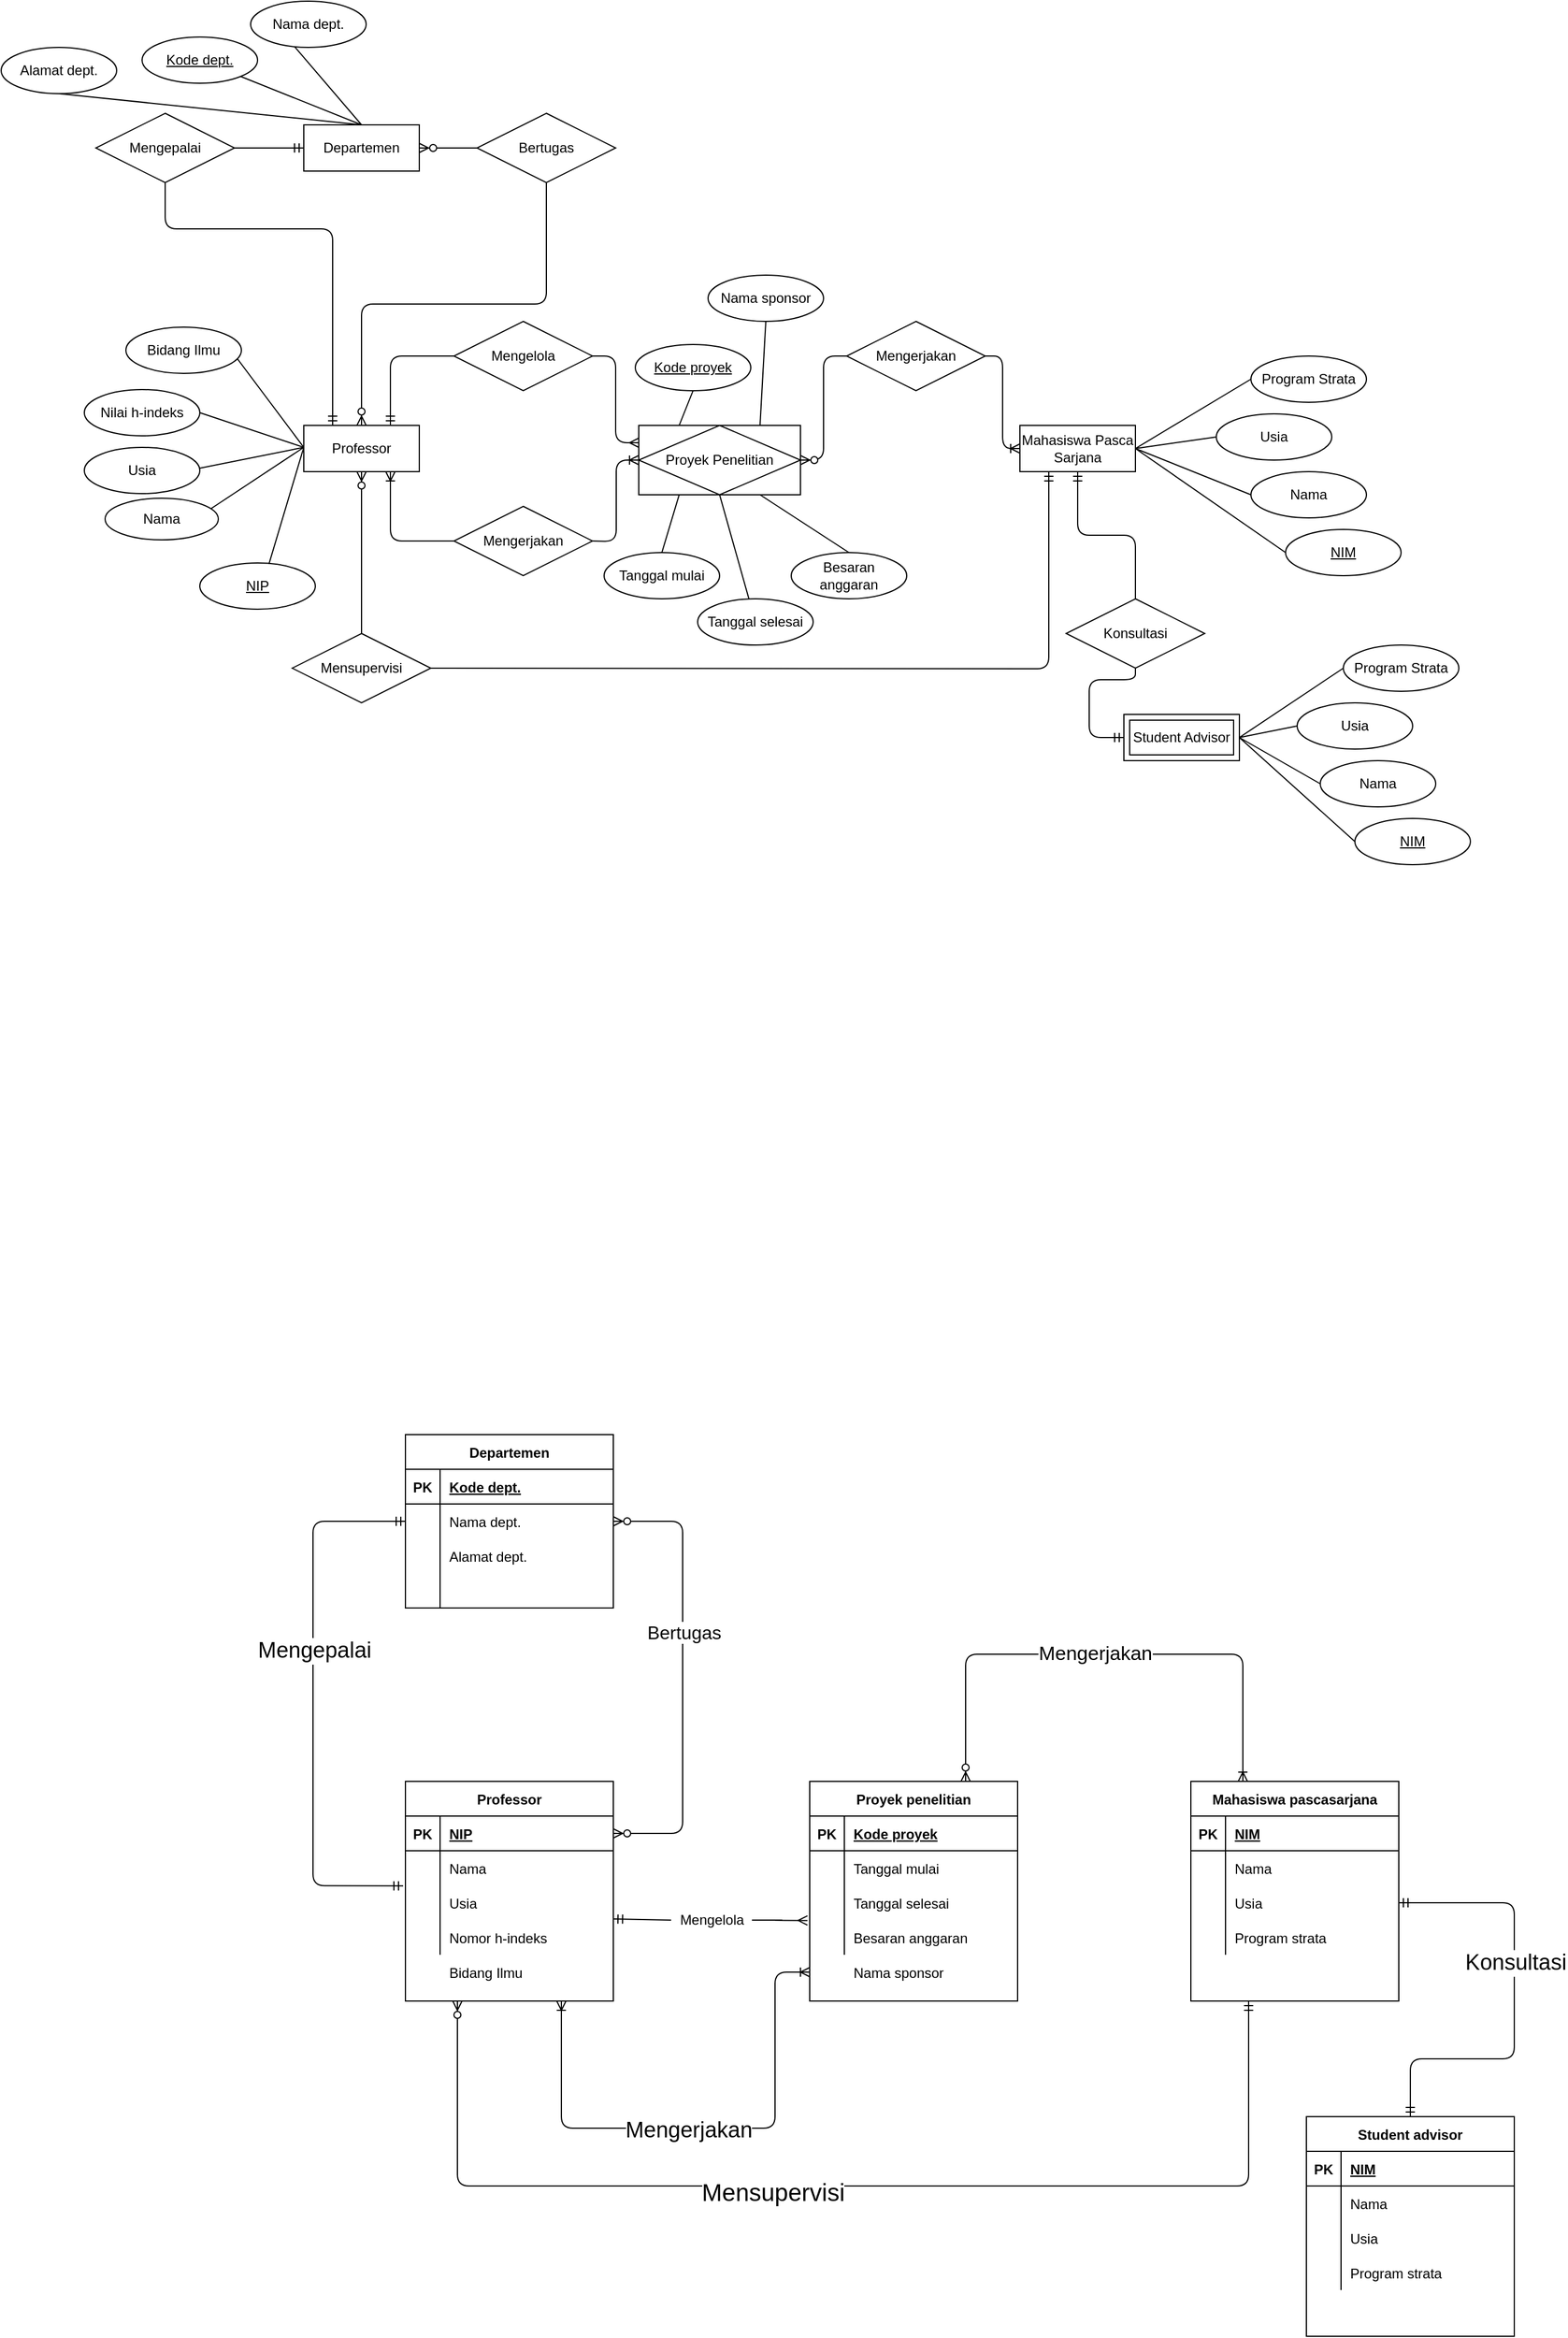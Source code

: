 <mxfile version="15.1.2" type="github">
  <diagram id="SwUtY4hIjdzSl-JG2VXt" name="Page-1">
    <mxGraphModel dx="2840" dy="1235" grid="1" gridSize="10" guides="1" tooltips="1" connect="1" arrows="1" fold="1" page="1" pageScale="1" pageWidth="850" pageHeight="1100" background="#FFFFFF" math="0" shadow="0">
      <root>
        <mxCell id="0" />
        <mxCell id="1" parent="0" />
        <mxCell id="EacZEjhnTnl_gyxemLOM-1" value="" style="group" vertex="1" connectable="0" parent="1">
          <mxGeometry x="-720" y="100" width="1272" height="747" as="geometry" />
        </mxCell>
        <mxCell id="EacZEjhnTnl_gyxemLOM-2" value="Mahasiswa Pasca Sarjana" style="whiteSpace=wrap;html=1;align=center;" vertex="1" parent="EacZEjhnTnl_gyxemLOM-1">
          <mxGeometry x="882" y="367" width="100" height="40" as="geometry" />
        </mxCell>
        <mxCell id="EacZEjhnTnl_gyxemLOM-3" value="Program Strata" style="ellipse;whiteSpace=wrap;html=1;align=center;" vertex="1" parent="EacZEjhnTnl_gyxemLOM-1">
          <mxGeometry x="1082" y="307" width="100" height="40" as="geometry" />
        </mxCell>
        <mxCell id="EacZEjhnTnl_gyxemLOM-4" value="Usia" style="ellipse;whiteSpace=wrap;html=1;align=center;" vertex="1" parent="EacZEjhnTnl_gyxemLOM-1">
          <mxGeometry x="1052" y="357" width="100" height="40" as="geometry" />
        </mxCell>
        <mxCell id="EacZEjhnTnl_gyxemLOM-5" value="Nama" style="ellipse;whiteSpace=wrap;html=1;align=center;" vertex="1" parent="EacZEjhnTnl_gyxemLOM-1">
          <mxGeometry x="1082" y="407" width="100" height="40" as="geometry" />
        </mxCell>
        <mxCell id="EacZEjhnTnl_gyxemLOM-6" value="NIM" style="ellipse;whiteSpace=wrap;html=1;align=center;fontStyle=4;" vertex="1" parent="EacZEjhnTnl_gyxemLOM-1">
          <mxGeometry x="1112" y="457" width="100" height="40" as="geometry" />
        </mxCell>
        <mxCell id="EacZEjhnTnl_gyxemLOM-7" value="" style="endArrow=none;html=1;exitX=1;exitY=0.5;exitDx=0;exitDy=0;entryX=0;entryY=0.5;entryDx=0;entryDy=0;" edge="1" parent="EacZEjhnTnl_gyxemLOM-1" source="EacZEjhnTnl_gyxemLOM-2" target="EacZEjhnTnl_gyxemLOM-3">
          <mxGeometry width="50" height="50" relative="1" as="geometry">
            <mxPoint x="1012" y="477" as="sourcePoint" />
            <mxPoint x="1062" y="427" as="targetPoint" />
          </mxGeometry>
        </mxCell>
        <mxCell id="EacZEjhnTnl_gyxemLOM-8" value="" style="endArrow=none;html=1;entryX=0;entryY=0.5;entryDx=0;entryDy=0;exitX=1;exitY=0.5;exitDx=0;exitDy=0;" edge="1" parent="EacZEjhnTnl_gyxemLOM-1" source="EacZEjhnTnl_gyxemLOM-2" target="EacZEjhnTnl_gyxemLOM-4">
          <mxGeometry width="50" height="50" relative="1" as="geometry">
            <mxPoint x="1012" y="477" as="sourcePoint" />
            <mxPoint x="1062" y="427" as="targetPoint" />
          </mxGeometry>
        </mxCell>
        <mxCell id="EacZEjhnTnl_gyxemLOM-9" value="" style="endArrow=none;html=1;entryX=0;entryY=0.5;entryDx=0;entryDy=0;exitX=1;exitY=0.5;exitDx=0;exitDy=0;" edge="1" parent="EacZEjhnTnl_gyxemLOM-1" source="EacZEjhnTnl_gyxemLOM-2" target="EacZEjhnTnl_gyxemLOM-5">
          <mxGeometry width="50" height="50" relative="1" as="geometry">
            <mxPoint x="1012" y="477" as="sourcePoint" />
            <mxPoint x="1062" y="427" as="targetPoint" />
          </mxGeometry>
        </mxCell>
        <mxCell id="EacZEjhnTnl_gyxemLOM-10" value="" style="endArrow=none;html=1;entryX=0;entryY=0.5;entryDx=0;entryDy=0;exitX=1;exitY=0.5;exitDx=0;exitDy=0;" edge="1" parent="EacZEjhnTnl_gyxemLOM-1" source="EacZEjhnTnl_gyxemLOM-2" target="EacZEjhnTnl_gyxemLOM-6">
          <mxGeometry width="50" height="50" relative="1" as="geometry">
            <mxPoint x="992" y="467" as="sourcePoint" />
            <mxPoint x="1062" y="427" as="targetPoint" />
          </mxGeometry>
        </mxCell>
        <mxCell id="EacZEjhnTnl_gyxemLOM-11" value="Proyek Penelitian" style="shape=associativeEntity;whiteSpace=wrap;html=1;align=center;" vertex="1" parent="EacZEjhnTnl_gyxemLOM-1">
          <mxGeometry x="552" y="367" width="140" height="60" as="geometry" />
        </mxCell>
        <mxCell id="EacZEjhnTnl_gyxemLOM-12" value="Departemen" style="whiteSpace=wrap;html=1;align=center;" vertex="1" parent="EacZEjhnTnl_gyxemLOM-1">
          <mxGeometry x="262" y="107" width="100" height="40" as="geometry" />
        </mxCell>
        <mxCell id="EacZEjhnTnl_gyxemLOM-13" value="Program Strata" style="ellipse;whiteSpace=wrap;html=1;align=center;" vertex="1" parent="EacZEjhnTnl_gyxemLOM-1">
          <mxGeometry x="1162" y="557" width="100" height="40" as="geometry" />
        </mxCell>
        <mxCell id="EacZEjhnTnl_gyxemLOM-14" value="Usia" style="ellipse;whiteSpace=wrap;html=1;align=center;" vertex="1" parent="EacZEjhnTnl_gyxemLOM-1">
          <mxGeometry x="1122" y="607" width="100" height="40" as="geometry" />
        </mxCell>
        <mxCell id="EacZEjhnTnl_gyxemLOM-15" value="Nama" style="ellipse;whiteSpace=wrap;html=1;align=center;" vertex="1" parent="EacZEjhnTnl_gyxemLOM-1">
          <mxGeometry x="1142" y="657" width="100" height="40" as="geometry" />
        </mxCell>
        <mxCell id="EacZEjhnTnl_gyxemLOM-16" value="NIM" style="ellipse;whiteSpace=wrap;html=1;align=center;fontStyle=4;" vertex="1" parent="EacZEjhnTnl_gyxemLOM-1">
          <mxGeometry x="1172" y="707" width="100" height="40" as="geometry" />
        </mxCell>
        <mxCell id="EacZEjhnTnl_gyxemLOM-17" value="" style="endArrow=none;html=1;exitX=1;exitY=0.5;exitDx=0;exitDy=0;entryX=0;entryY=0.5;entryDx=0;entryDy=0;" edge="1" parent="EacZEjhnTnl_gyxemLOM-1" target="EacZEjhnTnl_gyxemLOM-13">
          <mxGeometry width="50" height="50" relative="1" as="geometry">
            <mxPoint x="1072" y="637" as="sourcePoint" />
            <mxPoint x="1172" y="567" as="targetPoint" />
          </mxGeometry>
        </mxCell>
        <mxCell id="EacZEjhnTnl_gyxemLOM-18" value="" style="endArrow=none;html=1;entryX=0;entryY=0.5;entryDx=0;entryDy=0;exitX=1;exitY=0.5;exitDx=0;exitDy=0;" edge="1" parent="EacZEjhnTnl_gyxemLOM-1" target="EacZEjhnTnl_gyxemLOM-14">
          <mxGeometry width="50" height="50" relative="1" as="geometry">
            <mxPoint x="1072" y="637" as="sourcePoint" />
            <mxPoint x="1137.0" y="617" as="targetPoint" />
          </mxGeometry>
        </mxCell>
        <mxCell id="EacZEjhnTnl_gyxemLOM-19" value="" style="endArrow=none;html=1;entryX=0;entryY=0.5;entryDx=0;entryDy=0;exitX=1;exitY=0.5;exitDx=0;exitDy=0;" edge="1" parent="EacZEjhnTnl_gyxemLOM-1" target="EacZEjhnTnl_gyxemLOM-15">
          <mxGeometry width="50" height="50" relative="1" as="geometry">
            <mxPoint x="1072" y="637" as="sourcePoint" />
            <mxPoint x="1172" y="677" as="targetPoint" />
          </mxGeometry>
        </mxCell>
        <mxCell id="EacZEjhnTnl_gyxemLOM-20" value="" style="endArrow=none;html=1;entryX=0;entryY=0.5;entryDx=0;entryDy=0;exitX=1;exitY=0.5;exitDx=0;exitDy=0;" edge="1" parent="EacZEjhnTnl_gyxemLOM-1" target="EacZEjhnTnl_gyxemLOM-16">
          <mxGeometry width="50" height="50" relative="1" as="geometry">
            <mxPoint x="1072.0" y="637" as="sourcePoint" />
            <mxPoint x="1202" y="727.0" as="targetPoint" />
          </mxGeometry>
        </mxCell>
        <mxCell id="EacZEjhnTnl_gyxemLOM-21" value="Student Advisor" style="shape=ext;margin=3;double=1;whiteSpace=wrap;html=1;align=center;" vertex="1" parent="EacZEjhnTnl_gyxemLOM-1">
          <mxGeometry x="972" y="617" width="100" height="40" as="geometry" />
        </mxCell>
        <mxCell id="EacZEjhnTnl_gyxemLOM-22" value="" style="group;fontStyle=0" vertex="1" connectable="0" parent="EacZEjhnTnl_gyxemLOM-1">
          <mxGeometry x="62" y="286" width="300" height="240" as="geometry" />
        </mxCell>
        <mxCell id="EacZEjhnTnl_gyxemLOM-23" value="NIP" style="ellipse;whiteSpace=wrap;html=1;align=center;fontStyle=4;" vertex="1" parent="EacZEjhnTnl_gyxemLOM-22">
          <mxGeometry x="110" y="200" width="100" height="40" as="geometry" />
        </mxCell>
        <mxCell id="EacZEjhnTnl_gyxemLOM-24" value="" style="endArrow=none;html=1;exitX=0.599;exitY=0.019;exitDx=0;exitDy=0;exitPerimeter=0;fontStyle=4;entryX=0;entryY=0.5;entryDx=0;entryDy=0;" edge="1" parent="EacZEjhnTnl_gyxemLOM-22" source="EacZEjhnTnl_gyxemLOM-23">
          <mxGeometry width="50" height="50" relative="1" as="geometry">
            <mxPoint x="150" y="160" as="sourcePoint" />
            <mxPoint x="200" y="100" as="targetPoint" />
          </mxGeometry>
        </mxCell>
        <mxCell id="EacZEjhnTnl_gyxemLOM-25" value="" style="endArrow=none;html=1;exitX=1;exitY=0;exitDx=0;exitDy=0;fontStyle=4" edge="1" parent="EacZEjhnTnl_gyxemLOM-22">
          <mxGeometry width="50" height="50" relative="1" as="geometry">
            <mxPoint x="115.355" y="155.858" as="sourcePoint" />
            <mxPoint x="200" y="100" as="targetPoint" />
          </mxGeometry>
        </mxCell>
        <mxCell id="EacZEjhnTnl_gyxemLOM-26" value="" style="endArrow=none;html=1;entryX=0;entryY=0.5;entryDx=0;entryDy=0;exitX=1;exitY=0.5;exitDx=0;exitDy=0;fontStyle=4" edge="1" parent="EacZEjhnTnl_gyxemLOM-22">
          <mxGeometry width="50" height="50" relative="1" as="geometry">
            <mxPoint x="100.0" y="120" as="sourcePoint" />
            <mxPoint x="200" y="100" as="targetPoint" />
          </mxGeometry>
        </mxCell>
        <mxCell id="EacZEjhnTnl_gyxemLOM-27" value="" style="endArrow=none;html=1;exitX=1;exitY=0.5;exitDx=0;exitDy=0;entryX=0;entryY=0.5;entryDx=0;entryDy=0;fontStyle=4" edge="1" parent="EacZEjhnTnl_gyxemLOM-22">
          <mxGeometry width="50" height="50" relative="1" as="geometry">
            <mxPoint x="110.0" y="70" as="sourcePoint" />
            <mxPoint x="200" y="100" as="targetPoint" />
          </mxGeometry>
        </mxCell>
        <mxCell id="EacZEjhnTnl_gyxemLOM-28" value="" style="endArrow=none;html=1;entryX=0;entryY=0.5;entryDx=0;entryDy=0;exitX=1;exitY=0.5;exitDx=0;exitDy=0;fontStyle=4" edge="1" parent="EacZEjhnTnl_gyxemLOM-22">
          <mxGeometry width="50" height="50" relative="1" as="geometry">
            <mxPoint x="140" y="20" as="sourcePoint" />
            <mxPoint x="200" y="100" as="targetPoint" />
          </mxGeometry>
        </mxCell>
        <mxCell id="EacZEjhnTnl_gyxemLOM-29" value="Nama" style="ellipse;whiteSpace=wrap;html=1;align=center;" vertex="1" parent="EacZEjhnTnl_gyxemLOM-22">
          <mxGeometry x="28" y="144" width="98" height="36" as="geometry" />
        </mxCell>
        <mxCell id="EacZEjhnTnl_gyxemLOM-30" value="Usia" style="ellipse;whiteSpace=wrap;html=1;align=center;" vertex="1" parent="EacZEjhnTnl_gyxemLOM-22">
          <mxGeometry x="10" y="100" width="100" height="40" as="geometry" />
        </mxCell>
        <mxCell id="EacZEjhnTnl_gyxemLOM-31" value="Nilai h-indeks" style="ellipse;whiteSpace=wrap;html=1;align=center;" vertex="1" parent="EacZEjhnTnl_gyxemLOM-22">
          <mxGeometry x="10" y="50" width="100" height="40" as="geometry" />
        </mxCell>
        <mxCell id="EacZEjhnTnl_gyxemLOM-32" value="Bidang Ilmu" style="ellipse;whiteSpace=wrap;html=1;align=center;" vertex="1" parent="EacZEjhnTnl_gyxemLOM-22">
          <mxGeometry x="46" y="-4" width="100" height="40" as="geometry" />
        </mxCell>
        <mxCell id="EacZEjhnTnl_gyxemLOM-33" value="Professor" style="whiteSpace=wrap;html=1;align=center;" vertex="1" parent="EacZEjhnTnl_gyxemLOM-22">
          <mxGeometry x="200" y="81" width="100" height="40" as="geometry" />
        </mxCell>
        <mxCell id="EacZEjhnTnl_gyxemLOM-34" value="Mengelola" style="shape=rhombus;perimeter=rhombusPerimeter;whiteSpace=wrap;html=1;align=center;" vertex="1" parent="EacZEjhnTnl_gyxemLOM-1">
          <mxGeometry x="392" y="277" width="120" height="60" as="geometry" />
        </mxCell>
        <mxCell id="EacZEjhnTnl_gyxemLOM-35" value="Mengerjakan" style="shape=rhombus;perimeter=rhombusPerimeter;whiteSpace=wrap;html=1;align=center;" vertex="1" parent="EacZEjhnTnl_gyxemLOM-1">
          <mxGeometry x="392" y="437" width="120" height="60" as="geometry" />
        </mxCell>
        <mxCell id="EacZEjhnTnl_gyxemLOM-36" value="Mengerjakan&lt;span style=&quot;color: rgba(0 , 0 , 0 , 0) ; font-family: monospace ; font-size: 0px&quot;&gt;%3CmxGraphModel%3E%3Croot%3E%3CmxCell%20id%3D%220%22%2F%3E%3CmxCell%20id%3D%221%22%20parent%3D%220%22%2F%3E%3CmxCell%20id%3D%222%22%20value%3D%22Relationship%22%20style%3D%22shape%3Drhombus%3Bperimeter%3DrhombusPerimeter%3BwhiteSpace%3Dwrap%3Bhtml%3D1%3Balign%3Dcenter%3B%22%20vertex%3D%221%22%20parent%3D%221%22%3E%3CmxGeometry%20x%3D%22-50%22%20y%3D%22300%22%20width%3D%22120%22%20height%3D%2260%22%20as%3D%22geometry%22%2F%3E%3C%2FmxCell%3E%3C%2Froot%3E%3C%2FmxGraphModel%3E&lt;/span&gt;" style="shape=rhombus;perimeter=rhombusPerimeter;whiteSpace=wrap;html=1;align=center;" vertex="1" parent="EacZEjhnTnl_gyxemLOM-1">
          <mxGeometry x="732" y="277" width="120" height="60" as="geometry" />
        </mxCell>
        <mxCell id="EacZEjhnTnl_gyxemLOM-37" value="Mensupervisi" style="shape=rhombus;perimeter=rhombusPerimeter;whiteSpace=wrap;html=1;align=center;" vertex="1" parent="EacZEjhnTnl_gyxemLOM-1">
          <mxGeometry x="252" y="547" width="120" height="60" as="geometry" />
        </mxCell>
        <mxCell id="EacZEjhnTnl_gyxemLOM-38" value="" style="edgeStyle=orthogonalEdgeStyle;fontSize=12;html=1;endArrow=ERmandOne;entryX=0.75;entryY=0;entryDx=0;entryDy=0;exitX=0;exitY=0.5;exitDx=0;exitDy=0;" edge="1" parent="EacZEjhnTnl_gyxemLOM-1" source="EacZEjhnTnl_gyxemLOM-34" target="EacZEjhnTnl_gyxemLOM-33">
          <mxGeometry width="100" height="100" relative="1" as="geometry">
            <mxPoint x="292" y="347" as="sourcePoint" />
            <mxPoint x="362" y="377" as="targetPoint" />
          </mxGeometry>
        </mxCell>
        <mxCell id="EacZEjhnTnl_gyxemLOM-39" value="" style="edgeStyle=orthogonalEdgeStyle;fontSize=12;html=1;endArrow=ERmany;exitX=1;exitY=0.5;exitDx=0;exitDy=0;entryX=0;entryY=0.25;entryDx=0;entryDy=0;" edge="1" parent="EacZEjhnTnl_gyxemLOM-1" source="EacZEjhnTnl_gyxemLOM-34" target="EacZEjhnTnl_gyxemLOM-11">
          <mxGeometry width="100" height="100" relative="1" as="geometry">
            <mxPoint x="682" y="527" as="sourcePoint" />
            <mxPoint x="782" y="427" as="targetPoint" />
          </mxGeometry>
        </mxCell>
        <mxCell id="EacZEjhnTnl_gyxemLOM-40" value="" style="edgeStyle=orthogonalEdgeStyle;fontSize=12;html=1;endArrow=ERoneToMany;exitX=0;exitY=0.5;exitDx=0;exitDy=0;entryX=0.75;entryY=1;entryDx=0;entryDy=0;" edge="1" parent="EacZEjhnTnl_gyxemLOM-1" source="EacZEjhnTnl_gyxemLOM-35" target="EacZEjhnTnl_gyxemLOM-33">
          <mxGeometry width="100" height="100" relative="1" as="geometry">
            <mxPoint x="682" y="527" as="sourcePoint" />
            <mxPoint x="362" y="397" as="targetPoint" />
          </mxGeometry>
        </mxCell>
        <mxCell id="EacZEjhnTnl_gyxemLOM-41" value="" style="edgeStyle=orthogonalEdgeStyle;fontSize=12;html=1;endArrow=ERoneToMany;entryX=0;entryY=0.5;entryDx=0;entryDy=0;" edge="1" parent="EacZEjhnTnl_gyxemLOM-1" target="EacZEjhnTnl_gyxemLOM-11">
          <mxGeometry width="100" height="100" relative="1" as="geometry">
            <mxPoint x="512" y="467" as="sourcePoint" />
            <mxPoint x="482" y="397" as="targetPoint" />
          </mxGeometry>
        </mxCell>
        <mxCell id="EacZEjhnTnl_gyxemLOM-42" value="" style="edgeStyle=orthogonalEdgeStyle;fontSize=12;html=1;endArrow=ERoneToMany;exitX=1;exitY=0.5;exitDx=0;exitDy=0;entryX=0;entryY=0.5;entryDx=0;entryDy=0;" edge="1" parent="EacZEjhnTnl_gyxemLOM-1" source="EacZEjhnTnl_gyxemLOM-36" target="EacZEjhnTnl_gyxemLOM-2">
          <mxGeometry width="100" height="100" relative="1" as="geometry">
            <mxPoint x="782" y="457" as="sourcePoint" />
            <mxPoint x="762" y="387" as="targetPoint" />
          </mxGeometry>
        </mxCell>
        <mxCell id="EacZEjhnTnl_gyxemLOM-43" value="" style="edgeStyle=orthogonalEdgeStyle;fontSize=12;html=1;endArrow=ERzeroToMany;endFill=1;entryX=1;entryY=0.5;entryDx=0;entryDy=0;exitX=0;exitY=0.5;exitDx=0;exitDy=0;" edge="1" parent="EacZEjhnTnl_gyxemLOM-1" source="EacZEjhnTnl_gyxemLOM-36" target="EacZEjhnTnl_gyxemLOM-11">
          <mxGeometry width="100" height="100" relative="1" as="geometry">
            <mxPoint x="682" y="527" as="sourcePoint" />
            <mxPoint x="782" y="427" as="targetPoint" />
          </mxGeometry>
        </mxCell>
        <mxCell id="EacZEjhnTnl_gyxemLOM-44" value="" style="fontSize=12;html=1;endArrow=ERzeroToMany;endFill=1;exitX=0.5;exitY=0;exitDx=0;exitDy=0;entryX=0.5;entryY=1;entryDx=0;entryDy=0;" edge="1" parent="EacZEjhnTnl_gyxemLOM-1" source="EacZEjhnTnl_gyxemLOM-37">
          <mxGeometry width="100" height="100" relative="1" as="geometry">
            <mxPoint x="532" y="487" as="sourcePoint" />
            <mxPoint x="312" y="407" as="targetPoint" />
          </mxGeometry>
        </mxCell>
        <mxCell id="EacZEjhnTnl_gyxemLOM-45" value="" style="edgeStyle=orthogonalEdgeStyle;fontSize=12;html=1;endArrow=ERmandOne;exitX=0;exitY=0.5;exitDx=0;exitDy=0;entryX=0.25;entryY=1;entryDx=0;entryDy=0;" edge="1" parent="EacZEjhnTnl_gyxemLOM-1" target="EacZEjhnTnl_gyxemLOM-2">
          <mxGeometry width="100" height="100" relative="1" as="geometry">
            <mxPoint x="372" y="577" as="sourcePoint" />
            <mxPoint x="962" y="537" as="targetPoint" />
          </mxGeometry>
        </mxCell>
        <mxCell id="EacZEjhnTnl_gyxemLOM-46" value="Mengepalai" style="shape=rhombus;perimeter=rhombusPerimeter;whiteSpace=wrap;html=1;align=center;" vertex="1" parent="EacZEjhnTnl_gyxemLOM-1">
          <mxGeometry x="82" y="97" width="120" height="60" as="geometry" />
        </mxCell>
        <mxCell id="EacZEjhnTnl_gyxemLOM-47" value="Bertugas" style="shape=rhombus;perimeter=rhombusPerimeter;whiteSpace=wrap;html=1;align=center;" vertex="1" parent="EacZEjhnTnl_gyxemLOM-1">
          <mxGeometry x="412" y="97" width="120" height="60" as="geometry" />
        </mxCell>
        <mxCell id="EacZEjhnTnl_gyxemLOM-48" value="" style="fontSize=12;html=1;endArrow=ERmandOne;exitX=1;exitY=0.5;exitDx=0;exitDy=0;" edge="1" parent="EacZEjhnTnl_gyxemLOM-1" source="EacZEjhnTnl_gyxemLOM-46">
          <mxGeometry width="100" height="100" relative="1" as="geometry">
            <mxPoint x="162" y="227" as="sourcePoint" />
            <mxPoint x="262" y="127" as="targetPoint" />
          </mxGeometry>
        </mxCell>
        <mxCell id="EacZEjhnTnl_gyxemLOM-49" value="" style="edgeStyle=orthogonalEdgeStyle;fontSize=12;html=1;endArrow=ERmandOne;entryX=0.25;entryY=0;entryDx=0;entryDy=0;exitX=0.5;exitY=1;exitDx=0;exitDy=0;" edge="1" parent="EacZEjhnTnl_gyxemLOM-1" source="EacZEjhnTnl_gyxemLOM-46" target="EacZEjhnTnl_gyxemLOM-33">
          <mxGeometry width="100" height="100" relative="1" as="geometry">
            <mxPoint x="122" y="177" as="sourcePoint" />
            <mxPoint x="287" y="367" as="targetPoint" />
            <Array as="points">
              <mxPoint x="142" y="197" />
              <mxPoint x="287" y="197" />
            </Array>
          </mxGeometry>
        </mxCell>
        <mxCell id="EacZEjhnTnl_gyxemLOM-50" value="" style="fontSize=12;html=1;endArrow=ERmandOne;edgeStyle=orthogonalEdgeStyle;entryX=0;entryY=0.5;entryDx=0;entryDy=0;entryPerimeter=0;exitX=0.5;exitY=1;exitDx=0;exitDy=0;" edge="1" parent="EacZEjhnTnl_gyxemLOM-1" source="EacZEjhnTnl_gyxemLOM-51" target="EacZEjhnTnl_gyxemLOM-21">
          <mxGeometry width="100" height="100" relative="1" as="geometry">
            <mxPoint x="932" y="507" as="sourcePoint" />
            <mxPoint x="962" y="637" as="targetPoint" />
            <Array as="points">
              <mxPoint x="982" y="587" />
              <mxPoint x="942" y="587" />
              <mxPoint x="942" y="637" />
            </Array>
          </mxGeometry>
        </mxCell>
        <mxCell id="EacZEjhnTnl_gyxemLOM-51" value="Konsultasi" style="shape=rhombus;perimeter=rhombusPerimeter;whiteSpace=wrap;html=1;align=center;" vertex="1" parent="EacZEjhnTnl_gyxemLOM-1">
          <mxGeometry x="922" y="517" width="120" height="60" as="geometry" />
        </mxCell>
        <mxCell id="EacZEjhnTnl_gyxemLOM-52" value="" style="fontSize=12;html=1;endArrow=ERmandOne;edgeStyle=orthogonalEdgeStyle;entryX=0.5;entryY=1;entryDx=0;entryDy=0;exitX=0.5;exitY=0;exitDx=0;exitDy=0;" edge="1" parent="EacZEjhnTnl_gyxemLOM-1" source="EacZEjhnTnl_gyxemLOM-51" target="EacZEjhnTnl_gyxemLOM-2">
          <mxGeometry width="100" height="100" relative="1" as="geometry">
            <mxPoint x="982" y="507" as="sourcePoint" />
            <mxPoint x="972" y="467" as="targetPoint" />
          </mxGeometry>
        </mxCell>
        <mxCell id="EacZEjhnTnl_gyxemLOM-53" value="" style="edgeStyle=orthogonalEdgeStyle;fontSize=12;html=1;endArrow=ERzeroToMany;endFill=1;entryX=0.5;entryY=0;entryDx=0;entryDy=0;exitX=0.5;exitY=1;exitDx=0;exitDy=0;" edge="1" parent="EacZEjhnTnl_gyxemLOM-1" source="EacZEjhnTnl_gyxemLOM-47" target="EacZEjhnTnl_gyxemLOM-33">
          <mxGeometry width="100" height="100" relative="1" as="geometry">
            <mxPoint x="362" y="277" as="sourcePoint" />
            <mxPoint x="322" y="367" as="targetPoint" />
          </mxGeometry>
        </mxCell>
        <mxCell id="EacZEjhnTnl_gyxemLOM-54" value="" style="fontSize=12;html=1;endArrow=ERzeroToMany;endFill=1;exitX=0;exitY=0.5;exitDx=0;exitDy=0;entryX=1;entryY=0.5;entryDx=0;entryDy=0;" edge="1" parent="EacZEjhnTnl_gyxemLOM-1" source="EacZEjhnTnl_gyxemLOM-47" target="EacZEjhnTnl_gyxemLOM-12">
          <mxGeometry width="100" height="100" relative="1" as="geometry">
            <mxPoint x="329" y="122.5" as="sourcePoint" />
            <mxPoint x="362" y="131.5" as="targetPoint" />
          </mxGeometry>
        </mxCell>
        <mxCell id="EacZEjhnTnl_gyxemLOM-55" value="Kode dept." style="ellipse;whiteSpace=wrap;html=1;align=center;fontStyle=4;" vertex="1" parent="EacZEjhnTnl_gyxemLOM-1">
          <mxGeometry x="122" y="31" width="100" height="40" as="geometry" />
        </mxCell>
        <mxCell id="EacZEjhnTnl_gyxemLOM-56" value="Kode proyek" style="ellipse;whiteSpace=wrap;html=1;align=center;fontStyle=4;" vertex="1" parent="EacZEjhnTnl_gyxemLOM-1">
          <mxGeometry x="549" y="297" width="100" height="40" as="geometry" />
        </mxCell>
        <mxCell id="EacZEjhnTnl_gyxemLOM-57" value="Nama dept." style="ellipse;whiteSpace=wrap;html=1;align=center;" vertex="1" parent="EacZEjhnTnl_gyxemLOM-1">
          <mxGeometry x="216" width="100" height="40" as="geometry" />
        </mxCell>
        <mxCell id="EacZEjhnTnl_gyxemLOM-58" value="Alamat dept." style="ellipse;whiteSpace=wrap;html=1;align=center;" vertex="1" parent="EacZEjhnTnl_gyxemLOM-1">
          <mxGeometry y="40" width="100" height="40" as="geometry" />
        </mxCell>
        <mxCell id="EacZEjhnTnl_gyxemLOM-59" value="" style="endArrow=none;html=1;exitX=0.5;exitY=0;exitDx=0;exitDy=0;" edge="1" parent="EacZEjhnTnl_gyxemLOM-1" source="EacZEjhnTnl_gyxemLOM-12" target="EacZEjhnTnl_gyxemLOM-55">
          <mxGeometry width="50" height="50" relative="1" as="geometry">
            <mxPoint x="306" y="107" as="sourcePoint" />
            <mxPoint x="406.0" y="47" as="targetPoint" />
          </mxGeometry>
        </mxCell>
        <mxCell id="EacZEjhnTnl_gyxemLOM-60" value="" style="endArrow=none;html=1;entryX=0.38;entryY=0.983;entryDx=0;entryDy=0;entryPerimeter=0;exitX=0.5;exitY=0;exitDx=0;exitDy=0;" edge="1" parent="EacZEjhnTnl_gyxemLOM-1" source="EacZEjhnTnl_gyxemLOM-12" target="EacZEjhnTnl_gyxemLOM-57">
          <mxGeometry width="50" height="50" relative="1" as="geometry">
            <mxPoint x="315" y="103" as="sourcePoint" />
            <mxPoint x="321" y="62" as="targetPoint" />
          </mxGeometry>
        </mxCell>
        <mxCell id="EacZEjhnTnl_gyxemLOM-61" value="" style="endArrow=none;html=1;exitX=0.5;exitY=0;exitDx=0;exitDy=0;entryX=0.5;entryY=1;entryDx=0;entryDy=0;" edge="1" parent="EacZEjhnTnl_gyxemLOM-1" source="EacZEjhnTnl_gyxemLOM-12" target="EacZEjhnTnl_gyxemLOM-58">
          <mxGeometry width="50" height="50" relative="1" as="geometry">
            <mxPoint x="321" y="116" as="sourcePoint" />
            <mxPoint x="459" y="61.32" as="targetPoint" />
          </mxGeometry>
        </mxCell>
        <mxCell id="EacZEjhnTnl_gyxemLOM-62" value="Nama sponsor" style="ellipse;whiteSpace=wrap;html=1;align=center;" vertex="1" parent="EacZEjhnTnl_gyxemLOM-1">
          <mxGeometry x="612" y="237" width="100" height="40" as="geometry" />
        </mxCell>
        <mxCell id="EacZEjhnTnl_gyxemLOM-63" value="Tanggal mulai" style="ellipse;whiteSpace=wrap;html=1;align=center;" vertex="1" parent="EacZEjhnTnl_gyxemLOM-1">
          <mxGeometry x="522" y="477" width="100" height="40" as="geometry" />
        </mxCell>
        <mxCell id="EacZEjhnTnl_gyxemLOM-64" value="Tanggal selesai" style="ellipse;whiteSpace=wrap;html=1;align=center;" vertex="1" parent="EacZEjhnTnl_gyxemLOM-1">
          <mxGeometry x="603" y="517" width="100" height="40" as="geometry" />
        </mxCell>
        <mxCell id="EacZEjhnTnl_gyxemLOM-65" value="Besaran anggaran" style="ellipse;whiteSpace=wrap;html=1;align=center;" vertex="1" parent="EacZEjhnTnl_gyxemLOM-1">
          <mxGeometry x="684" y="477" width="100" height="40" as="geometry" />
        </mxCell>
        <mxCell id="EacZEjhnTnl_gyxemLOM-66" value="" style="endArrow=none;html=1;entryX=0.5;entryY=1;entryDx=0;entryDy=0;exitX=0.25;exitY=0;exitDx=0;exitDy=0;" edge="1" parent="EacZEjhnTnl_gyxemLOM-1" source="EacZEjhnTnl_gyxemLOM-11" target="EacZEjhnTnl_gyxemLOM-56">
          <mxGeometry width="50" height="50" relative="1" as="geometry">
            <mxPoint x="599" y="373" as="sourcePoint" />
            <mxPoint x="612" y="317" as="targetPoint" />
          </mxGeometry>
        </mxCell>
        <mxCell id="EacZEjhnTnl_gyxemLOM-67" value="" style="endArrow=none;html=1;entryX=0.5;entryY=1;entryDx=0;entryDy=0;exitX=0.75;exitY=0;exitDx=0;exitDy=0;" edge="1" parent="EacZEjhnTnl_gyxemLOM-1" source="EacZEjhnTnl_gyxemLOM-11" target="EacZEjhnTnl_gyxemLOM-62">
          <mxGeometry width="50" height="50" relative="1" as="geometry">
            <mxPoint x="596.0" y="376" as="sourcePoint" />
            <mxPoint x="608" y="346" as="targetPoint" />
          </mxGeometry>
        </mxCell>
        <mxCell id="EacZEjhnTnl_gyxemLOM-68" value="" style="endArrow=none;html=1;exitX=0.5;exitY=0;exitDx=0;exitDy=0;entryX=0.25;entryY=1;entryDx=0;entryDy=0;" edge="1" parent="EacZEjhnTnl_gyxemLOM-1" source="EacZEjhnTnl_gyxemLOM-63" target="EacZEjhnTnl_gyxemLOM-11">
          <mxGeometry width="50" height="50" relative="1" as="geometry">
            <mxPoint x="569.5" y="477" as="sourcePoint" />
            <mxPoint x="569" y="429" as="targetPoint" />
          </mxGeometry>
        </mxCell>
        <mxCell id="EacZEjhnTnl_gyxemLOM-69" value="" style="endArrow=none;html=1;entryX=0.5;entryY=1;entryDx=0;entryDy=0;" edge="1" parent="EacZEjhnTnl_gyxemLOM-1" source="EacZEjhnTnl_gyxemLOM-64" target="EacZEjhnTnl_gyxemLOM-11">
          <mxGeometry width="50" height="50" relative="1" as="geometry">
            <mxPoint x="633.0" y="475.0" as="sourcePoint" />
            <mxPoint x="630" y="427" as="targetPoint" />
          </mxGeometry>
        </mxCell>
        <mxCell id="EacZEjhnTnl_gyxemLOM-70" value="" style="endArrow=none;html=1;entryX=0.75;entryY=1;entryDx=0;entryDy=0;exitX=0.5;exitY=0;exitDx=0;exitDy=0;" edge="1" parent="EacZEjhnTnl_gyxemLOM-1" source="EacZEjhnTnl_gyxemLOM-65" target="EacZEjhnTnl_gyxemLOM-11">
          <mxGeometry width="50" height="50" relative="1" as="geometry">
            <mxPoint x="656.435" y="526.124" as="sourcePoint" />
            <mxPoint x="631" y="436" as="targetPoint" />
          </mxGeometry>
        </mxCell>
        <mxCell id="EacZEjhnTnl_gyxemLOM-71" value="Professor" style="shape=table;startSize=30;container=1;collapsible=1;childLayout=tableLayout;fixedRows=1;rowLines=0;fontStyle=1;align=center;resizeLast=1;" vertex="1" parent="1">
          <mxGeometry x="-370" y="1640" width="180" height="190" as="geometry" />
        </mxCell>
        <mxCell id="EacZEjhnTnl_gyxemLOM-72" value="" style="shape=partialRectangle;collapsible=0;dropTarget=0;pointerEvents=0;fillColor=none;top=0;left=0;bottom=1;right=0;points=[[0,0.5],[1,0.5]];portConstraint=eastwest;" vertex="1" parent="EacZEjhnTnl_gyxemLOM-71">
          <mxGeometry y="30" width="180" height="30" as="geometry" />
        </mxCell>
        <mxCell id="EacZEjhnTnl_gyxemLOM-73" value="PK" style="shape=partialRectangle;connectable=0;fillColor=none;top=0;left=0;bottom=0;right=0;fontStyle=1;overflow=hidden;" vertex="1" parent="EacZEjhnTnl_gyxemLOM-72">
          <mxGeometry width="30" height="30" as="geometry" />
        </mxCell>
        <mxCell id="EacZEjhnTnl_gyxemLOM-74" value="NIP" style="shape=partialRectangle;connectable=0;fillColor=none;top=0;left=0;bottom=0;right=0;align=left;spacingLeft=6;fontStyle=5;overflow=hidden;" vertex="1" parent="EacZEjhnTnl_gyxemLOM-72">
          <mxGeometry x="30" width="150" height="30" as="geometry" />
        </mxCell>
        <mxCell id="EacZEjhnTnl_gyxemLOM-75" value="" style="shape=partialRectangle;collapsible=0;dropTarget=0;pointerEvents=0;fillColor=none;top=0;left=0;bottom=0;right=0;points=[[0,0.5],[1,0.5]];portConstraint=eastwest;" vertex="1" parent="EacZEjhnTnl_gyxemLOM-71">
          <mxGeometry y="60" width="180" height="30" as="geometry" />
        </mxCell>
        <mxCell id="EacZEjhnTnl_gyxemLOM-76" value="" style="shape=partialRectangle;connectable=0;fillColor=none;top=0;left=0;bottom=0;right=0;editable=1;overflow=hidden;" vertex="1" parent="EacZEjhnTnl_gyxemLOM-75">
          <mxGeometry width="30" height="30" as="geometry" />
        </mxCell>
        <mxCell id="EacZEjhnTnl_gyxemLOM-77" value="Nama" style="shape=partialRectangle;connectable=0;fillColor=none;top=0;left=0;bottom=0;right=0;align=left;spacingLeft=6;overflow=hidden;" vertex="1" parent="EacZEjhnTnl_gyxemLOM-75">
          <mxGeometry x="30" width="150" height="30" as="geometry" />
        </mxCell>
        <mxCell id="EacZEjhnTnl_gyxemLOM-78" value="" style="shape=partialRectangle;collapsible=0;dropTarget=0;pointerEvents=0;fillColor=none;top=0;left=0;bottom=0;right=0;points=[[0,0.5],[1,0.5]];portConstraint=eastwest;" vertex="1" parent="EacZEjhnTnl_gyxemLOM-71">
          <mxGeometry y="90" width="180" height="30" as="geometry" />
        </mxCell>
        <mxCell id="EacZEjhnTnl_gyxemLOM-79" value="" style="shape=partialRectangle;connectable=0;fillColor=none;top=0;left=0;bottom=0;right=0;editable=1;overflow=hidden;" vertex="1" parent="EacZEjhnTnl_gyxemLOM-78">
          <mxGeometry width="30" height="30" as="geometry" />
        </mxCell>
        <mxCell id="EacZEjhnTnl_gyxemLOM-80" value="Usia" style="shape=partialRectangle;connectable=0;fillColor=none;top=0;left=0;bottom=0;right=0;align=left;spacingLeft=6;overflow=hidden;" vertex="1" parent="EacZEjhnTnl_gyxemLOM-78">
          <mxGeometry x="30" width="150" height="30" as="geometry" />
        </mxCell>
        <mxCell id="EacZEjhnTnl_gyxemLOM-81" value="" style="shape=partialRectangle;collapsible=0;dropTarget=0;pointerEvents=0;fillColor=none;top=0;left=0;bottom=0;right=0;points=[[0,0.5],[1,0.5]];portConstraint=eastwest;" vertex="1" parent="EacZEjhnTnl_gyxemLOM-71">
          <mxGeometry y="120" width="180" height="30" as="geometry" />
        </mxCell>
        <mxCell id="EacZEjhnTnl_gyxemLOM-82" value="" style="shape=partialRectangle;connectable=0;fillColor=none;top=0;left=0;bottom=0;right=0;editable=1;overflow=hidden;" vertex="1" parent="EacZEjhnTnl_gyxemLOM-81">
          <mxGeometry width="30" height="30" as="geometry" />
        </mxCell>
        <mxCell id="EacZEjhnTnl_gyxemLOM-83" value="Nomor h-indeks" style="shape=partialRectangle;connectable=0;fillColor=none;top=0;left=0;bottom=0;right=0;align=left;spacingLeft=6;overflow=hidden;" vertex="1" parent="EacZEjhnTnl_gyxemLOM-81">
          <mxGeometry x="30" width="150" height="30" as="geometry" />
        </mxCell>
        <mxCell id="EacZEjhnTnl_gyxemLOM-84" value="Departemen" style="shape=table;startSize=30;container=1;collapsible=1;childLayout=tableLayout;fixedRows=1;rowLines=0;fontStyle=1;align=center;resizeLast=1;" vertex="1" parent="1">
          <mxGeometry x="-370" y="1340" width="180" height="150" as="geometry" />
        </mxCell>
        <mxCell id="EacZEjhnTnl_gyxemLOM-85" value="" style="shape=partialRectangle;collapsible=0;dropTarget=0;pointerEvents=0;fillColor=none;top=0;left=0;bottom=1;right=0;points=[[0,0.5],[1,0.5]];portConstraint=eastwest;" vertex="1" parent="EacZEjhnTnl_gyxemLOM-84">
          <mxGeometry y="30" width="180" height="30" as="geometry" />
        </mxCell>
        <mxCell id="EacZEjhnTnl_gyxemLOM-86" value="PK" style="shape=partialRectangle;connectable=0;fillColor=none;top=0;left=0;bottom=0;right=0;fontStyle=1;overflow=hidden;" vertex="1" parent="EacZEjhnTnl_gyxemLOM-85">
          <mxGeometry width="30" height="30" as="geometry" />
        </mxCell>
        <mxCell id="EacZEjhnTnl_gyxemLOM-87" value="Kode dept." style="shape=partialRectangle;connectable=0;fillColor=none;top=0;left=0;bottom=0;right=0;align=left;spacingLeft=6;fontStyle=5;overflow=hidden;" vertex="1" parent="EacZEjhnTnl_gyxemLOM-85">
          <mxGeometry x="30" width="150" height="30" as="geometry" />
        </mxCell>
        <mxCell id="EacZEjhnTnl_gyxemLOM-88" value="" style="shape=partialRectangle;collapsible=0;dropTarget=0;pointerEvents=0;fillColor=none;top=0;left=0;bottom=0;right=0;points=[[0,0.5],[1,0.5]];portConstraint=eastwest;" vertex="1" parent="EacZEjhnTnl_gyxemLOM-84">
          <mxGeometry y="60" width="180" height="30" as="geometry" />
        </mxCell>
        <mxCell id="EacZEjhnTnl_gyxemLOM-89" value="" style="shape=partialRectangle;connectable=0;fillColor=none;top=0;left=0;bottom=0;right=0;editable=1;overflow=hidden;" vertex="1" parent="EacZEjhnTnl_gyxemLOM-88">
          <mxGeometry width="30" height="30" as="geometry" />
        </mxCell>
        <mxCell id="EacZEjhnTnl_gyxemLOM-90" value="Nama dept." style="shape=partialRectangle;connectable=0;fillColor=none;top=0;left=0;bottom=0;right=0;align=left;spacingLeft=6;overflow=hidden;" vertex="1" parent="EacZEjhnTnl_gyxemLOM-88">
          <mxGeometry x="30" width="150" height="30" as="geometry" />
        </mxCell>
        <mxCell id="EacZEjhnTnl_gyxemLOM-91" value="" style="shape=partialRectangle;collapsible=0;dropTarget=0;pointerEvents=0;fillColor=none;top=0;left=0;bottom=0;right=0;points=[[0,0.5],[1,0.5]];portConstraint=eastwest;" vertex="1" parent="EacZEjhnTnl_gyxemLOM-84">
          <mxGeometry y="90" width="180" height="30" as="geometry" />
        </mxCell>
        <mxCell id="EacZEjhnTnl_gyxemLOM-92" value="" style="shape=partialRectangle;connectable=0;fillColor=none;top=0;left=0;bottom=0;right=0;editable=1;overflow=hidden;" vertex="1" parent="EacZEjhnTnl_gyxemLOM-91">
          <mxGeometry width="30" height="30" as="geometry" />
        </mxCell>
        <mxCell id="EacZEjhnTnl_gyxemLOM-93" value="Alamat dept." style="shape=partialRectangle;connectable=0;fillColor=none;top=0;left=0;bottom=0;right=0;align=left;spacingLeft=6;overflow=hidden;" vertex="1" parent="EacZEjhnTnl_gyxemLOM-91">
          <mxGeometry x="30" width="150" height="30" as="geometry" />
        </mxCell>
        <mxCell id="EacZEjhnTnl_gyxemLOM-94" value="" style="shape=partialRectangle;collapsible=0;dropTarget=0;pointerEvents=0;fillColor=none;top=0;left=0;bottom=0;right=0;points=[[0,0.5],[1,0.5]];portConstraint=eastwest;" vertex="1" parent="EacZEjhnTnl_gyxemLOM-84">
          <mxGeometry y="120" width="180" height="30" as="geometry" />
        </mxCell>
        <mxCell id="EacZEjhnTnl_gyxemLOM-95" value="" style="shape=partialRectangle;connectable=0;fillColor=none;top=0;left=0;bottom=0;right=0;editable=1;overflow=hidden;" vertex="1" parent="EacZEjhnTnl_gyxemLOM-94">
          <mxGeometry width="30" height="30" as="geometry" />
        </mxCell>
        <mxCell id="EacZEjhnTnl_gyxemLOM-96" value="" style="shape=partialRectangle;connectable=0;fillColor=none;top=0;left=0;bottom=0;right=0;align=left;spacingLeft=6;overflow=hidden;" vertex="1" parent="EacZEjhnTnl_gyxemLOM-94">
          <mxGeometry x="30" width="150" height="30" as="geometry" />
        </mxCell>
        <mxCell id="EacZEjhnTnl_gyxemLOM-97" value="Proyek penelitian" style="shape=table;startSize=30;container=1;collapsible=1;childLayout=tableLayout;fixedRows=1;rowLines=0;fontStyle=1;align=center;resizeLast=1;" vertex="1" parent="1">
          <mxGeometry x="-20" y="1640" width="180" height="190" as="geometry" />
        </mxCell>
        <mxCell id="EacZEjhnTnl_gyxemLOM-98" value="" style="shape=partialRectangle;collapsible=0;dropTarget=0;pointerEvents=0;fillColor=none;top=0;left=0;bottom=1;right=0;points=[[0,0.5],[1,0.5]];portConstraint=eastwest;" vertex="1" parent="EacZEjhnTnl_gyxemLOM-97">
          <mxGeometry y="30" width="180" height="30" as="geometry" />
        </mxCell>
        <mxCell id="EacZEjhnTnl_gyxemLOM-99" value="PK" style="shape=partialRectangle;connectable=0;fillColor=none;top=0;left=0;bottom=0;right=0;fontStyle=1;overflow=hidden;" vertex="1" parent="EacZEjhnTnl_gyxemLOM-98">
          <mxGeometry width="30" height="30" as="geometry" />
        </mxCell>
        <mxCell id="EacZEjhnTnl_gyxemLOM-100" value="Kode proyek" style="shape=partialRectangle;connectable=0;fillColor=none;top=0;left=0;bottom=0;right=0;align=left;spacingLeft=6;fontStyle=5;overflow=hidden;" vertex="1" parent="EacZEjhnTnl_gyxemLOM-98">
          <mxGeometry x="30" width="150" height="30" as="geometry" />
        </mxCell>
        <mxCell id="EacZEjhnTnl_gyxemLOM-101" value="" style="shape=partialRectangle;collapsible=0;dropTarget=0;pointerEvents=0;fillColor=none;top=0;left=0;bottom=0;right=0;points=[[0,0.5],[1,0.5]];portConstraint=eastwest;" vertex="1" parent="EacZEjhnTnl_gyxemLOM-97">
          <mxGeometry y="60" width="180" height="30" as="geometry" />
        </mxCell>
        <mxCell id="EacZEjhnTnl_gyxemLOM-102" value="" style="shape=partialRectangle;connectable=0;fillColor=none;top=0;left=0;bottom=0;right=0;editable=1;overflow=hidden;" vertex="1" parent="EacZEjhnTnl_gyxemLOM-101">
          <mxGeometry width="30" height="30" as="geometry" />
        </mxCell>
        <mxCell id="EacZEjhnTnl_gyxemLOM-103" value="Tanggal mulai " style="shape=partialRectangle;connectable=0;fillColor=none;top=0;left=0;bottom=0;right=0;align=left;spacingLeft=6;overflow=hidden;" vertex="1" parent="EacZEjhnTnl_gyxemLOM-101">
          <mxGeometry x="30" width="150" height="30" as="geometry" />
        </mxCell>
        <mxCell id="EacZEjhnTnl_gyxemLOM-104" value="" style="shape=partialRectangle;collapsible=0;dropTarget=0;pointerEvents=0;fillColor=none;top=0;left=0;bottom=0;right=0;points=[[0,0.5],[1,0.5]];portConstraint=eastwest;" vertex="1" parent="EacZEjhnTnl_gyxemLOM-97">
          <mxGeometry y="90" width="180" height="30" as="geometry" />
        </mxCell>
        <mxCell id="EacZEjhnTnl_gyxemLOM-105" value="" style="shape=partialRectangle;connectable=0;fillColor=none;top=0;left=0;bottom=0;right=0;editable=1;overflow=hidden;" vertex="1" parent="EacZEjhnTnl_gyxemLOM-104">
          <mxGeometry width="30" height="30" as="geometry" />
        </mxCell>
        <mxCell id="EacZEjhnTnl_gyxemLOM-106" value="Tanggal selesai" style="shape=partialRectangle;connectable=0;fillColor=none;top=0;left=0;bottom=0;right=0;align=left;spacingLeft=6;overflow=hidden;" vertex="1" parent="EacZEjhnTnl_gyxemLOM-104">
          <mxGeometry x="30" width="150" height="30" as="geometry" />
        </mxCell>
        <mxCell id="EacZEjhnTnl_gyxemLOM-107" value="" style="shape=partialRectangle;collapsible=0;dropTarget=0;pointerEvents=0;fillColor=none;top=0;left=0;bottom=0;right=0;points=[[0,0.5],[1,0.5]];portConstraint=eastwest;" vertex="1" parent="EacZEjhnTnl_gyxemLOM-97">
          <mxGeometry y="120" width="180" height="30" as="geometry" />
        </mxCell>
        <mxCell id="EacZEjhnTnl_gyxemLOM-108" value="" style="shape=partialRectangle;connectable=0;fillColor=none;top=0;left=0;bottom=0;right=0;editable=1;overflow=hidden;" vertex="1" parent="EacZEjhnTnl_gyxemLOM-107">
          <mxGeometry width="30" height="30" as="geometry" />
        </mxCell>
        <mxCell id="EacZEjhnTnl_gyxemLOM-109" value="Besaran anggaran" style="shape=partialRectangle;connectable=0;fillColor=none;top=0;left=0;bottom=0;right=0;align=left;spacingLeft=6;overflow=hidden;" vertex="1" parent="EacZEjhnTnl_gyxemLOM-107">
          <mxGeometry x="30" width="150" height="30" as="geometry" />
        </mxCell>
        <mxCell id="EacZEjhnTnl_gyxemLOM-136" value="Bidang Ilmu" style="shape=partialRectangle;connectable=0;fillColor=none;top=0;left=0;bottom=0;right=0;align=left;spacingLeft=6;overflow=hidden;" vertex="1" parent="1">
          <mxGeometry x="-340" y="1790" width="150" height="30" as="geometry" />
        </mxCell>
        <mxCell id="EacZEjhnTnl_gyxemLOM-137" value="" style="shape=partialRectangle;collapsible=0;dropTarget=0;pointerEvents=0;fillColor=none;top=0;left=0;bottom=0;right=0;points=[[0,0.5],[1,0.5]];portConstraint=eastwest;" vertex="1" parent="1">
          <mxGeometry x="-20" y="1790" width="180" height="30" as="geometry" />
        </mxCell>
        <mxCell id="EacZEjhnTnl_gyxemLOM-138" value="" style="shape=partialRectangle;connectable=0;fillColor=none;top=0;left=0;bottom=0;right=0;editable=1;overflow=hidden;" vertex="1" parent="EacZEjhnTnl_gyxemLOM-137">
          <mxGeometry width="30" height="30" as="geometry" />
        </mxCell>
        <mxCell id="EacZEjhnTnl_gyxemLOM-139" value="Nama sponsor" style="shape=partialRectangle;connectable=0;fillColor=none;top=0;left=0;bottom=0;right=0;align=left;spacingLeft=6;overflow=hidden;" vertex="1" parent="EacZEjhnTnl_gyxemLOM-137">
          <mxGeometry x="30" width="150" height="30" as="geometry" />
        </mxCell>
        <mxCell id="EacZEjhnTnl_gyxemLOM-140" value="Mahasiswa pascasarjana" style="shape=table;startSize=30;container=1;collapsible=1;childLayout=tableLayout;fixedRows=1;rowLines=0;fontStyle=1;align=center;resizeLast=1;" vertex="1" parent="1">
          <mxGeometry x="310" y="1640" width="180" height="190" as="geometry" />
        </mxCell>
        <mxCell id="EacZEjhnTnl_gyxemLOM-141" value="" style="shape=partialRectangle;collapsible=0;dropTarget=0;pointerEvents=0;fillColor=none;top=0;left=0;bottom=1;right=0;points=[[0,0.5],[1,0.5]];portConstraint=eastwest;" vertex="1" parent="EacZEjhnTnl_gyxemLOM-140">
          <mxGeometry y="30" width="180" height="30" as="geometry" />
        </mxCell>
        <mxCell id="EacZEjhnTnl_gyxemLOM-142" value="PK" style="shape=partialRectangle;connectable=0;fillColor=none;top=0;left=0;bottom=0;right=0;fontStyle=1;overflow=hidden;" vertex="1" parent="EacZEjhnTnl_gyxemLOM-141">
          <mxGeometry width="30" height="30" as="geometry" />
        </mxCell>
        <mxCell id="EacZEjhnTnl_gyxemLOM-143" value="NIM" style="shape=partialRectangle;connectable=0;fillColor=none;top=0;left=0;bottom=0;right=0;align=left;spacingLeft=6;fontStyle=5;overflow=hidden;" vertex="1" parent="EacZEjhnTnl_gyxemLOM-141">
          <mxGeometry x="30" width="150" height="30" as="geometry" />
        </mxCell>
        <mxCell id="EacZEjhnTnl_gyxemLOM-144" value="" style="shape=partialRectangle;collapsible=0;dropTarget=0;pointerEvents=0;fillColor=none;top=0;left=0;bottom=0;right=0;points=[[0,0.5],[1,0.5]];portConstraint=eastwest;" vertex="1" parent="EacZEjhnTnl_gyxemLOM-140">
          <mxGeometry y="60" width="180" height="30" as="geometry" />
        </mxCell>
        <mxCell id="EacZEjhnTnl_gyxemLOM-145" value="" style="shape=partialRectangle;connectable=0;fillColor=none;top=0;left=0;bottom=0;right=0;editable=1;overflow=hidden;" vertex="1" parent="EacZEjhnTnl_gyxemLOM-144">
          <mxGeometry width="30" height="30" as="geometry" />
        </mxCell>
        <mxCell id="EacZEjhnTnl_gyxemLOM-146" value="Nama" style="shape=partialRectangle;connectable=0;fillColor=none;top=0;left=0;bottom=0;right=0;align=left;spacingLeft=6;overflow=hidden;" vertex="1" parent="EacZEjhnTnl_gyxemLOM-144">
          <mxGeometry x="30" width="150" height="30" as="geometry" />
        </mxCell>
        <mxCell id="EacZEjhnTnl_gyxemLOM-147" value="" style="shape=partialRectangle;collapsible=0;dropTarget=0;pointerEvents=0;fillColor=none;top=0;left=0;bottom=0;right=0;points=[[0,0.5],[1,0.5]];portConstraint=eastwest;" vertex="1" parent="EacZEjhnTnl_gyxemLOM-140">
          <mxGeometry y="90" width="180" height="30" as="geometry" />
        </mxCell>
        <mxCell id="EacZEjhnTnl_gyxemLOM-148" value="" style="shape=partialRectangle;connectable=0;fillColor=none;top=0;left=0;bottom=0;right=0;editable=1;overflow=hidden;" vertex="1" parent="EacZEjhnTnl_gyxemLOM-147">
          <mxGeometry width="30" height="30" as="geometry" />
        </mxCell>
        <mxCell id="EacZEjhnTnl_gyxemLOM-149" value="Usia" style="shape=partialRectangle;connectable=0;fillColor=none;top=0;left=0;bottom=0;right=0;align=left;spacingLeft=6;overflow=hidden;" vertex="1" parent="EacZEjhnTnl_gyxemLOM-147">
          <mxGeometry x="30" width="150" height="30" as="geometry" />
        </mxCell>
        <mxCell id="EacZEjhnTnl_gyxemLOM-150" value="" style="shape=partialRectangle;collapsible=0;dropTarget=0;pointerEvents=0;fillColor=none;top=0;left=0;bottom=0;right=0;points=[[0,0.5],[1,0.5]];portConstraint=eastwest;" vertex="1" parent="EacZEjhnTnl_gyxemLOM-140">
          <mxGeometry y="120" width="180" height="30" as="geometry" />
        </mxCell>
        <mxCell id="EacZEjhnTnl_gyxemLOM-151" value="" style="shape=partialRectangle;connectable=0;fillColor=none;top=0;left=0;bottom=0;right=0;editable=1;overflow=hidden;" vertex="1" parent="EacZEjhnTnl_gyxemLOM-150">
          <mxGeometry width="30" height="30" as="geometry" />
        </mxCell>
        <mxCell id="EacZEjhnTnl_gyxemLOM-152" value="Program strata" style="shape=partialRectangle;connectable=0;fillColor=none;top=0;left=0;bottom=0;right=0;align=left;spacingLeft=6;overflow=hidden;" vertex="1" parent="EacZEjhnTnl_gyxemLOM-150">
          <mxGeometry x="30" width="150" height="30" as="geometry" />
        </mxCell>
        <mxCell id="EacZEjhnTnl_gyxemLOM-153" value="" style="shape=partialRectangle;collapsible=0;dropTarget=0;pointerEvents=0;fillColor=none;top=0;left=0;bottom=0;right=0;points=[[0,0.5],[1,0.5]];portConstraint=eastwest;" vertex="1" parent="1">
          <mxGeometry x="-10" y="1800" width="180" height="30" as="geometry" />
        </mxCell>
        <mxCell id="EacZEjhnTnl_gyxemLOM-154" value="" style="shape=partialRectangle;connectable=0;fillColor=none;top=0;left=0;bottom=0;right=0;editable=1;overflow=hidden;" vertex="1" parent="EacZEjhnTnl_gyxemLOM-153">
          <mxGeometry width="30" height="30" as="geometry" />
        </mxCell>
        <mxCell id="EacZEjhnTnl_gyxemLOM-156" value="Student advisor" style="shape=table;startSize=30;container=1;collapsible=1;childLayout=tableLayout;fixedRows=1;rowLines=0;fontStyle=1;align=center;resizeLast=1;" vertex="1" parent="1">
          <mxGeometry x="410" y="1930" width="180" height="190" as="geometry" />
        </mxCell>
        <mxCell id="EacZEjhnTnl_gyxemLOM-157" value="" style="shape=partialRectangle;collapsible=0;dropTarget=0;pointerEvents=0;fillColor=none;top=0;left=0;bottom=1;right=0;points=[[0,0.5],[1,0.5]];portConstraint=eastwest;" vertex="1" parent="EacZEjhnTnl_gyxemLOM-156">
          <mxGeometry y="30" width="180" height="30" as="geometry" />
        </mxCell>
        <mxCell id="EacZEjhnTnl_gyxemLOM-158" value="PK" style="shape=partialRectangle;connectable=0;fillColor=none;top=0;left=0;bottom=0;right=0;fontStyle=1;overflow=hidden;" vertex="1" parent="EacZEjhnTnl_gyxemLOM-157">
          <mxGeometry width="30" height="30" as="geometry" />
        </mxCell>
        <mxCell id="EacZEjhnTnl_gyxemLOM-159" value="NIM" style="shape=partialRectangle;connectable=0;fillColor=none;top=0;left=0;bottom=0;right=0;align=left;spacingLeft=6;fontStyle=5;overflow=hidden;" vertex="1" parent="EacZEjhnTnl_gyxemLOM-157">
          <mxGeometry x="30" width="150" height="30" as="geometry" />
        </mxCell>
        <mxCell id="EacZEjhnTnl_gyxemLOM-160" value="" style="shape=partialRectangle;collapsible=0;dropTarget=0;pointerEvents=0;fillColor=none;top=0;left=0;bottom=0;right=0;points=[[0,0.5],[1,0.5]];portConstraint=eastwest;" vertex="1" parent="EacZEjhnTnl_gyxemLOM-156">
          <mxGeometry y="60" width="180" height="30" as="geometry" />
        </mxCell>
        <mxCell id="EacZEjhnTnl_gyxemLOM-161" value="" style="shape=partialRectangle;connectable=0;fillColor=none;top=0;left=0;bottom=0;right=0;editable=1;overflow=hidden;" vertex="1" parent="EacZEjhnTnl_gyxemLOM-160">
          <mxGeometry width="30" height="30" as="geometry" />
        </mxCell>
        <mxCell id="EacZEjhnTnl_gyxemLOM-162" value="Nama" style="shape=partialRectangle;connectable=0;fillColor=none;top=0;left=0;bottom=0;right=0;align=left;spacingLeft=6;overflow=hidden;" vertex="1" parent="EacZEjhnTnl_gyxemLOM-160">
          <mxGeometry x="30" width="150" height="30" as="geometry" />
        </mxCell>
        <mxCell id="EacZEjhnTnl_gyxemLOM-163" value="" style="shape=partialRectangle;collapsible=0;dropTarget=0;pointerEvents=0;fillColor=none;top=0;left=0;bottom=0;right=0;points=[[0,0.5],[1,0.5]];portConstraint=eastwest;" vertex="1" parent="EacZEjhnTnl_gyxemLOM-156">
          <mxGeometry y="90" width="180" height="30" as="geometry" />
        </mxCell>
        <mxCell id="EacZEjhnTnl_gyxemLOM-164" value="" style="shape=partialRectangle;connectable=0;fillColor=none;top=0;left=0;bottom=0;right=0;editable=1;overflow=hidden;" vertex="1" parent="EacZEjhnTnl_gyxemLOM-163">
          <mxGeometry width="30" height="30" as="geometry" />
        </mxCell>
        <mxCell id="EacZEjhnTnl_gyxemLOM-165" value="Usia" style="shape=partialRectangle;connectable=0;fillColor=none;top=0;left=0;bottom=0;right=0;align=left;spacingLeft=6;overflow=hidden;" vertex="1" parent="EacZEjhnTnl_gyxemLOM-163">
          <mxGeometry x="30" width="150" height="30" as="geometry" />
        </mxCell>
        <mxCell id="EacZEjhnTnl_gyxemLOM-166" value="" style="shape=partialRectangle;collapsible=0;dropTarget=0;pointerEvents=0;fillColor=none;top=0;left=0;bottom=0;right=0;points=[[0,0.5],[1,0.5]];portConstraint=eastwest;" vertex="1" parent="EacZEjhnTnl_gyxemLOM-156">
          <mxGeometry y="120" width="180" height="30" as="geometry" />
        </mxCell>
        <mxCell id="EacZEjhnTnl_gyxemLOM-167" value="" style="shape=partialRectangle;connectable=0;fillColor=none;top=0;left=0;bottom=0;right=0;editable=1;overflow=hidden;" vertex="1" parent="EacZEjhnTnl_gyxemLOM-166">
          <mxGeometry width="30" height="30" as="geometry" />
        </mxCell>
        <mxCell id="EacZEjhnTnl_gyxemLOM-168" value="Program strata" style="shape=partialRectangle;connectable=0;fillColor=none;top=0;left=0;bottom=0;right=0;align=left;spacingLeft=6;overflow=hidden;" vertex="1" parent="EacZEjhnTnl_gyxemLOM-166">
          <mxGeometry x="30" width="150" height="30" as="geometry" />
        </mxCell>
        <mxCell id="EacZEjhnTnl_gyxemLOM-170" value="" style="edgeStyle=orthogonalEdgeStyle;fontSize=12;html=1;endArrow=ERmandOne;startArrow=ERmandOne;exitX=-0.011;exitY=0.011;exitDx=0;exitDy=0;exitPerimeter=0;entryX=0;entryY=0.5;entryDx=0;entryDy=0;" edge="1" parent="1" source="EacZEjhnTnl_gyxemLOM-78" target="EacZEjhnTnl_gyxemLOM-88">
          <mxGeometry width="100" height="100" relative="1" as="geometry">
            <mxPoint x="220" y="1900" as="sourcePoint" />
            <mxPoint x="-390" y="1460" as="targetPoint" />
            <Array as="points">
              <mxPoint x="-450" y="1730" />
              <mxPoint x="-450" y="1415" />
            </Array>
          </mxGeometry>
        </mxCell>
        <mxCell id="EacZEjhnTnl_gyxemLOM-171" value="&lt;font style=&quot;font-size: 19px&quot;&gt;Mengepalai&lt;/font&gt;" style="edgeLabel;html=1;align=center;verticalAlign=middle;resizable=0;points=[];" vertex="1" connectable="0" parent="EacZEjhnTnl_gyxemLOM-170">
          <mxGeometry x="0.189" y="-1" relative="1" as="geometry">
            <mxPoint as="offset" />
          </mxGeometry>
        </mxCell>
        <mxCell id="EacZEjhnTnl_gyxemLOM-172" value="" style="edgeStyle=orthogonalEdgeStyle;fontSize=12;html=1;endArrow=ERzeroToMany;endFill=1;startArrow=ERzeroToMany;exitX=1;exitY=0.5;exitDx=0;exitDy=0;entryX=1;entryY=0.5;entryDx=0;entryDy=0;" edge="1" parent="1" source="EacZEjhnTnl_gyxemLOM-72" target="EacZEjhnTnl_gyxemLOM-88">
          <mxGeometry width="100" height="100" relative="1" as="geometry">
            <mxPoint x="60" y="1660" as="sourcePoint" />
            <mxPoint x="160" y="1560" as="targetPoint" />
            <Array as="points">
              <mxPoint x="-130" y="1685" />
              <mxPoint x="-130" y="1415" />
            </Array>
          </mxGeometry>
        </mxCell>
        <mxCell id="EacZEjhnTnl_gyxemLOM-173" value="&lt;font style=&quot;font-size: 16px&quot;&gt;Bertugas&lt;/font&gt;" style="edgeLabel;html=1;align=center;verticalAlign=middle;resizable=0;points=[];" vertex="1" connectable="0" parent="EacZEjhnTnl_gyxemLOM-172">
          <mxGeometry x="0.2" y="-1" relative="1" as="geometry">
            <mxPoint as="offset" />
          </mxGeometry>
        </mxCell>
        <mxCell id="EacZEjhnTnl_gyxemLOM-175" value="" style="edgeStyle=orthogonalEdgeStyle;fontSize=12;html=1;endArrow=ERoneToMany;startArrow=ERzeroToMany;entryX=0.25;entryY=0;entryDx=0;entryDy=0;exitX=0.75;exitY=0;exitDx=0;exitDy=0;" edge="1" parent="1" source="EacZEjhnTnl_gyxemLOM-97" target="EacZEjhnTnl_gyxemLOM-140">
          <mxGeometry width="100" height="100" relative="1" as="geometry">
            <mxPoint x="60" y="1800" as="sourcePoint" />
            <mxPoint x="160" y="1700" as="targetPoint" />
            <Array as="points">
              <mxPoint x="115" y="1530" />
              <mxPoint x="355" y="1530" />
            </Array>
          </mxGeometry>
        </mxCell>
        <mxCell id="EacZEjhnTnl_gyxemLOM-176" value="&lt;font style=&quot;font-size: 17px&quot;&gt;Mengerjakan&lt;/font&gt;" style="edgeLabel;html=1;align=center;verticalAlign=middle;resizable=0;points=[];" vertex="1" connectable="0" parent="EacZEjhnTnl_gyxemLOM-175">
          <mxGeometry x="-0.138" y="-5" relative="1" as="geometry">
            <mxPoint x="23" y="-5" as="offset" />
          </mxGeometry>
        </mxCell>
        <mxCell id="EacZEjhnTnl_gyxemLOM-177" value="" style="edgeStyle=orthogonalEdgeStyle;fontSize=12;html=1;endArrow=ERzeroToMany;startArrow=ERmandOne;entryX=0.25;entryY=1;entryDx=0;entryDy=0;" edge="1" parent="1" target="EacZEjhnTnl_gyxemLOM-71">
          <mxGeometry width="100" height="100" relative="1" as="geometry">
            <mxPoint x="360" y="1830" as="sourcePoint" />
            <mxPoint x="160" y="1700" as="targetPoint" />
            <Array as="points">
              <mxPoint x="360" y="1990" />
              <mxPoint x="-325" y="1990" />
            </Array>
          </mxGeometry>
        </mxCell>
        <mxCell id="EacZEjhnTnl_gyxemLOM-178" value="&lt;font style=&quot;font-size: 21px&quot;&gt;Mensupervisi&lt;/font&gt;" style="edgeLabel;html=1;align=center;verticalAlign=middle;resizable=0;points=[];" vertex="1" connectable="0" parent="EacZEjhnTnl_gyxemLOM-177">
          <mxGeometry x="0.139" y="5" relative="1" as="geometry">
            <mxPoint as="offset" />
          </mxGeometry>
        </mxCell>
        <mxCell id="EacZEjhnTnl_gyxemLOM-179" value="" style="edgeStyle=orthogonalEdgeStyle;fontSize=12;html=1;endArrow=ERmandOne;startArrow=ERmandOne;exitX=0.5;exitY=0;exitDx=0;exitDy=0;entryX=1;entryY=0.5;entryDx=0;entryDy=0;" edge="1" parent="1" source="EacZEjhnTnl_gyxemLOM-156" target="EacZEjhnTnl_gyxemLOM-147">
          <mxGeometry width="100" height="100" relative="1" as="geometry">
            <mxPoint x="498.02" y="2035.33" as="sourcePoint" />
            <mxPoint x="500.0" y="1720" as="targetPoint" />
            <Array as="points">
              <mxPoint x="500" y="1880" />
              <mxPoint x="590" y="1880" />
              <mxPoint x="590" y="1745" />
            </Array>
          </mxGeometry>
        </mxCell>
        <mxCell id="EacZEjhnTnl_gyxemLOM-180" value="&lt;font style=&quot;font-size: 19px&quot;&gt;Konsultasi&lt;/font&gt;" style="edgeLabel;html=1;align=center;verticalAlign=middle;resizable=0;points=[];" vertex="1" connectable="0" parent="EacZEjhnTnl_gyxemLOM-179">
          <mxGeometry x="0.189" y="-1" relative="1" as="geometry">
            <mxPoint as="offset" />
          </mxGeometry>
        </mxCell>
        <mxCell id="EacZEjhnTnl_gyxemLOM-181" value="" style="edgeStyle=orthogonalEdgeStyle;fontSize=12;html=1;endArrow=ERoneToMany;startArrow=ERoneToMany;exitX=0.75;exitY=1;exitDx=0;exitDy=0;entryX=0;entryY=0.5;entryDx=0;entryDy=0;" edge="1" parent="1" source="EacZEjhnTnl_gyxemLOM-71" target="EacZEjhnTnl_gyxemLOM-137">
          <mxGeometry width="100" height="100" relative="1" as="geometry">
            <mxPoint x="60" y="1790" as="sourcePoint" />
            <mxPoint x="160" y="1690" as="targetPoint" />
            <Array as="points">
              <mxPoint x="-235" y="1940" />
              <mxPoint x="-50" y="1940" />
              <mxPoint x="-50" y="1805" />
            </Array>
          </mxGeometry>
        </mxCell>
        <mxCell id="EacZEjhnTnl_gyxemLOM-182" value="&lt;font style=&quot;font-size: 19px&quot;&gt;Mengerjakan&lt;/font&gt;" style="edgeLabel;html=1;align=center;verticalAlign=middle;resizable=0;points=[];" vertex="1" connectable="0" parent="EacZEjhnTnl_gyxemLOM-181">
          <mxGeometry x="-0.045" y="-2" relative="1" as="geometry">
            <mxPoint as="offset" />
          </mxGeometry>
        </mxCell>
        <mxCell id="EacZEjhnTnl_gyxemLOM-183" value="" style="edgeStyle=entityRelationEdgeStyle;fontSize=12;html=1;endArrow=ERmany;entryX=-0.011;entryY=0.011;entryDx=0;entryDy=0;entryPerimeter=0;" edge="1" parent="1" source="EacZEjhnTnl_gyxemLOM-185" target="EacZEjhnTnl_gyxemLOM-107">
          <mxGeometry width="100" height="100" relative="1" as="geometry">
            <mxPoint x="-80" y="1760" as="sourcePoint" />
            <mxPoint x="160" y="1680" as="targetPoint" />
          </mxGeometry>
        </mxCell>
        <mxCell id="EacZEjhnTnl_gyxemLOM-184" value="" style="fontSize=12;html=1;endArrow=ERmandOne;" edge="1" parent="1">
          <mxGeometry width="100" height="100" relative="1" as="geometry">
            <mxPoint x="-140" y="1760" as="sourcePoint" />
            <mxPoint x="-190" y="1759" as="targetPoint" />
          </mxGeometry>
        </mxCell>
        <mxCell id="EacZEjhnTnl_gyxemLOM-185" value="Mengelola" style="text;html=1;align=center;verticalAlign=middle;resizable=0;points=[];autosize=1;strokeColor=none;fillColor=none;" vertex="1" parent="1">
          <mxGeometry x="-140" y="1750" width="70" height="20" as="geometry" />
        </mxCell>
      </root>
    </mxGraphModel>
  </diagram>
</mxfile>
